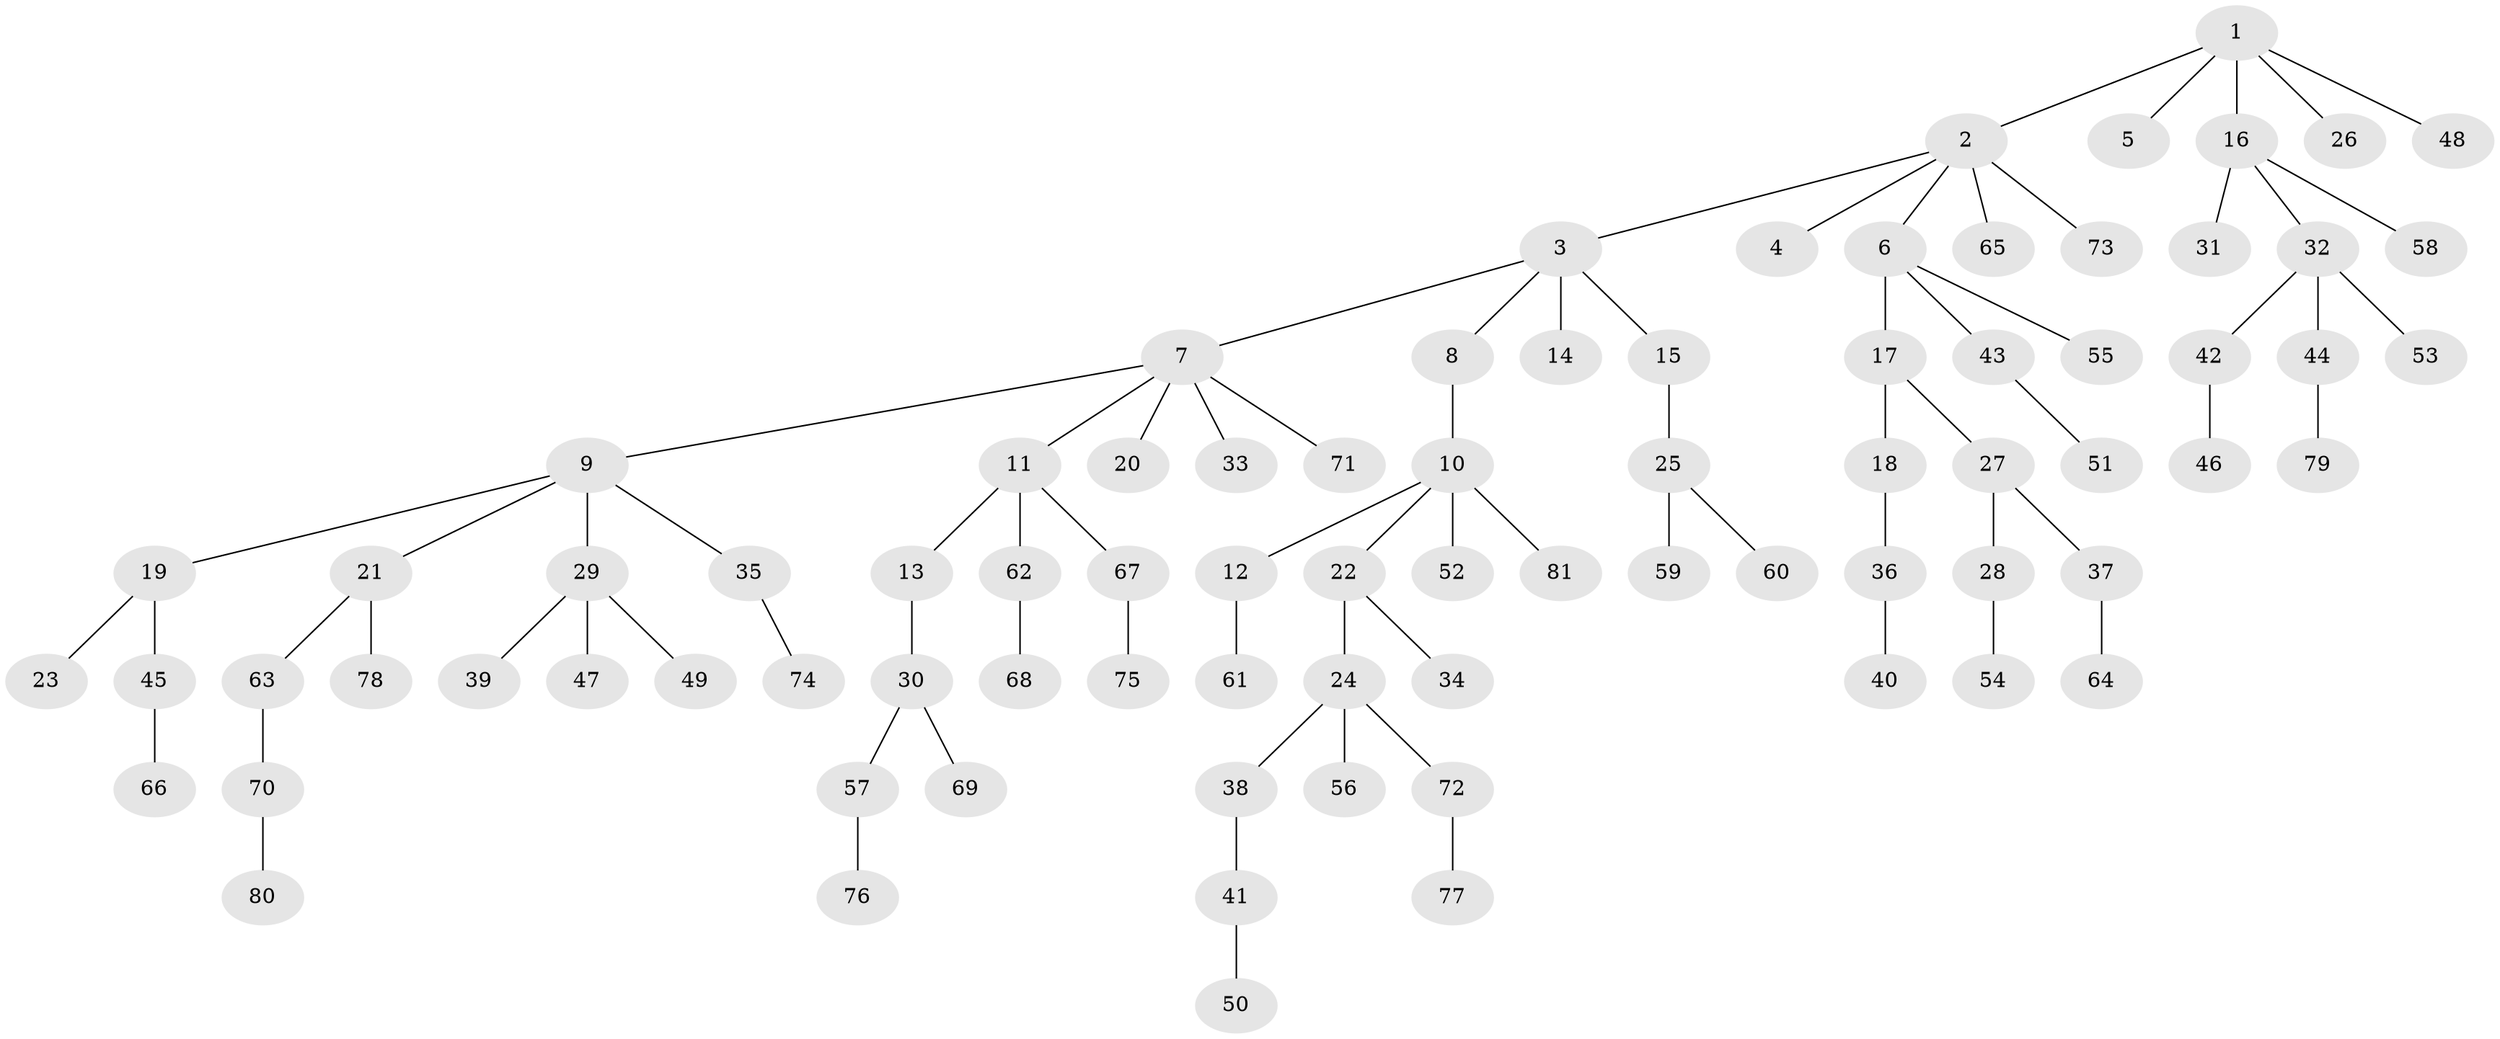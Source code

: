 // Generated by graph-tools (version 1.1) at 2025/26/03/09/25 03:26:27]
// undirected, 81 vertices, 80 edges
graph export_dot {
graph [start="1"]
  node [color=gray90,style=filled];
  1;
  2;
  3;
  4;
  5;
  6;
  7;
  8;
  9;
  10;
  11;
  12;
  13;
  14;
  15;
  16;
  17;
  18;
  19;
  20;
  21;
  22;
  23;
  24;
  25;
  26;
  27;
  28;
  29;
  30;
  31;
  32;
  33;
  34;
  35;
  36;
  37;
  38;
  39;
  40;
  41;
  42;
  43;
  44;
  45;
  46;
  47;
  48;
  49;
  50;
  51;
  52;
  53;
  54;
  55;
  56;
  57;
  58;
  59;
  60;
  61;
  62;
  63;
  64;
  65;
  66;
  67;
  68;
  69;
  70;
  71;
  72;
  73;
  74;
  75;
  76;
  77;
  78;
  79;
  80;
  81;
  1 -- 2;
  1 -- 5;
  1 -- 16;
  1 -- 26;
  1 -- 48;
  2 -- 3;
  2 -- 4;
  2 -- 6;
  2 -- 65;
  2 -- 73;
  3 -- 7;
  3 -- 8;
  3 -- 14;
  3 -- 15;
  6 -- 17;
  6 -- 43;
  6 -- 55;
  7 -- 9;
  7 -- 11;
  7 -- 20;
  7 -- 33;
  7 -- 71;
  8 -- 10;
  9 -- 19;
  9 -- 21;
  9 -- 29;
  9 -- 35;
  10 -- 12;
  10 -- 22;
  10 -- 52;
  10 -- 81;
  11 -- 13;
  11 -- 62;
  11 -- 67;
  12 -- 61;
  13 -- 30;
  15 -- 25;
  16 -- 31;
  16 -- 32;
  16 -- 58;
  17 -- 18;
  17 -- 27;
  18 -- 36;
  19 -- 23;
  19 -- 45;
  21 -- 63;
  21 -- 78;
  22 -- 24;
  22 -- 34;
  24 -- 38;
  24 -- 56;
  24 -- 72;
  25 -- 59;
  25 -- 60;
  27 -- 28;
  27 -- 37;
  28 -- 54;
  29 -- 39;
  29 -- 47;
  29 -- 49;
  30 -- 57;
  30 -- 69;
  32 -- 42;
  32 -- 44;
  32 -- 53;
  35 -- 74;
  36 -- 40;
  37 -- 64;
  38 -- 41;
  41 -- 50;
  42 -- 46;
  43 -- 51;
  44 -- 79;
  45 -- 66;
  57 -- 76;
  62 -- 68;
  63 -- 70;
  67 -- 75;
  70 -- 80;
  72 -- 77;
}
